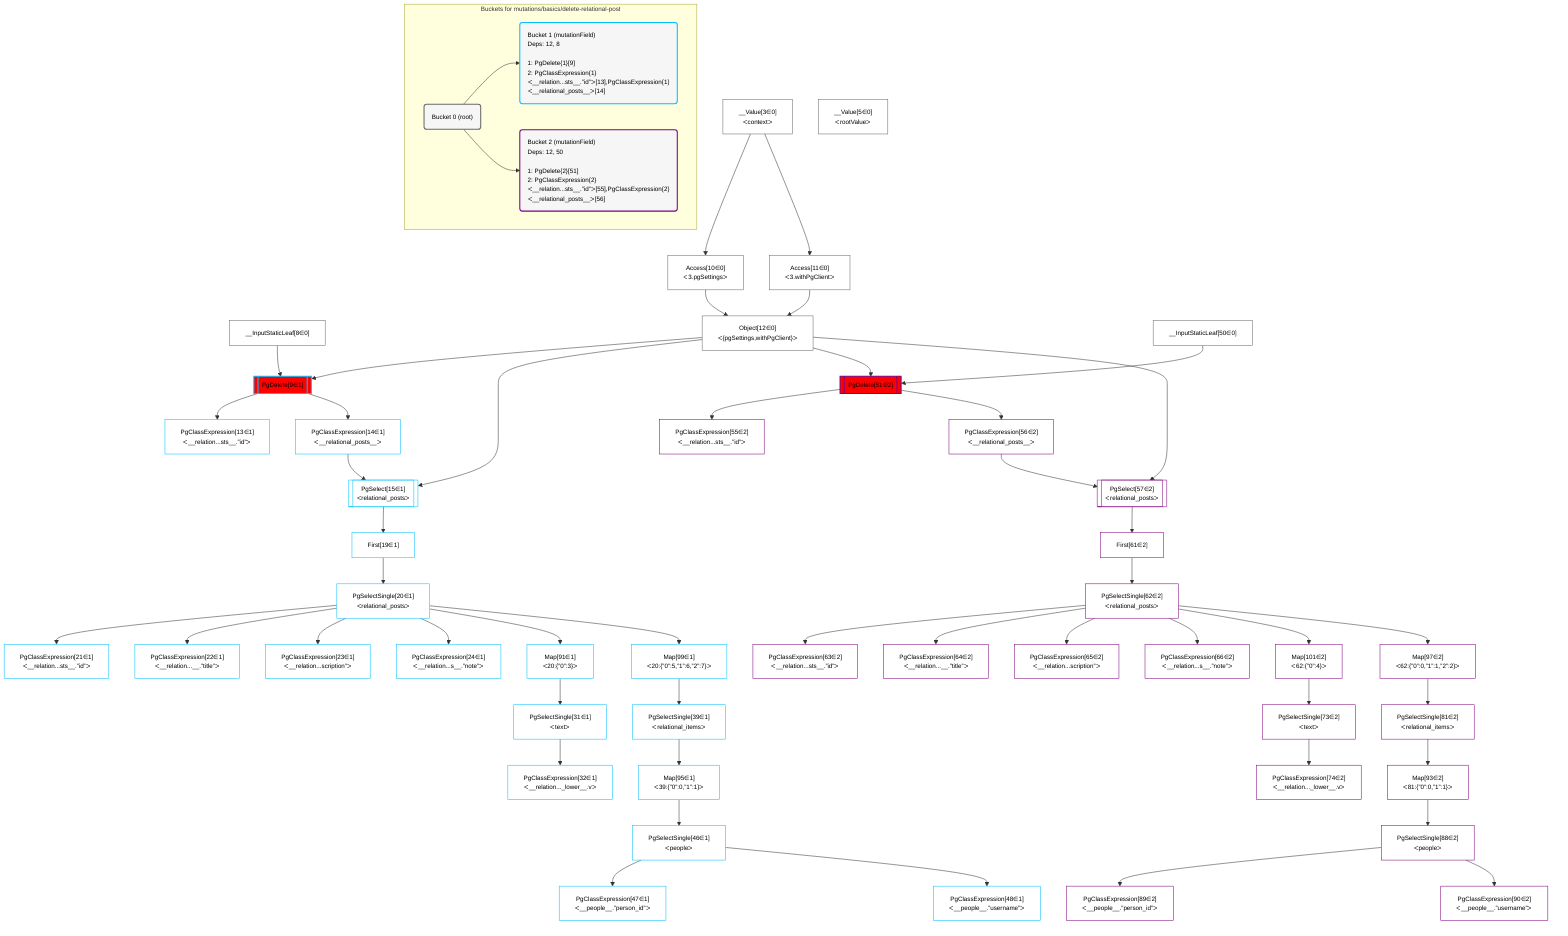 %%{init: {'themeVariables': { 'fontSize': '12px'}}}%%
graph TD
    classDef path fill:#eee,stroke:#000,color:#000
    classDef plan fill:#fff,stroke-width:1px,color:#000
    classDef itemplan fill:#fff,stroke-width:2px,color:#000
    classDef sideeffectplan fill:#f00,stroke-width:2px,color:#000
    classDef bucket fill:#f6f6f6,color:#000,stroke-width:2px,text-align:left


    %% define steps
    __Value3["__Value[3∈0]<br />ᐸcontextᐳ"]:::plan
    __Value5["__Value[5∈0]<br />ᐸrootValueᐳ"]:::plan
    __InputStaticLeaf8["__InputStaticLeaf[8∈0]"]:::plan
    Access10["Access[10∈0]<br />ᐸ3.pgSettingsᐳ"]:::plan
    Access11["Access[11∈0]<br />ᐸ3.withPgClientᐳ"]:::plan
    Object12["Object[12∈0]<br />ᐸ{pgSettings,withPgClient}ᐳ"]:::plan
    PgDelete9[["PgDelete[9∈1]"]]:::sideeffectplan
    PgClassExpression13["PgClassExpression[13∈1]<br />ᐸ__relation...sts__.”id”ᐳ"]:::plan
    PgClassExpression14["PgClassExpression[14∈1]<br />ᐸ__relational_posts__ᐳ"]:::plan
    PgSelect15[["PgSelect[15∈1]<br />ᐸrelational_postsᐳ"]]:::plan
    First19["First[19∈1]"]:::plan
    PgSelectSingle20["PgSelectSingle[20∈1]<br />ᐸrelational_postsᐳ"]:::plan
    PgClassExpression21["PgClassExpression[21∈1]<br />ᐸ__relation...sts__.”id”ᐳ"]:::plan
    PgClassExpression22["PgClassExpression[22∈1]<br />ᐸ__relation...__.”title”ᐳ"]:::plan
    PgClassExpression23["PgClassExpression[23∈1]<br />ᐸ__relation...scription”ᐳ"]:::plan
    PgClassExpression24["PgClassExpression[24∈1]<br />ᐸ__relation...s__.”note”ᐳ"]:::plan
    Map91["Map[91∈1]<br />ᐸ20:{”0”:3}ᐳ"]:::plan
    PgSelectSingle31["PgSelectSingle[31∈1]<br />ᐸtextᐳ"]:::plan
    PgClassExpression32["PgClassExpression[32∈1]<br />ᐸ__relation..._lower__.vᐳ"]:::plan
    Map99["Map[99∈1]<br />ᐸ20:{”0”:5,”1”:6,”2”:7}ᐳ"]:::plan
    PgSelectSingle39["PgSelectSingle[39∈1]<br />ᐸrelational_itemsᐳ"]:::plan
    Map95["Map[95∈1]<br />ᐸ39:{”0”:0,”1”:1}ᐳ"]:::plan
    PgSelectSingle46["PgSelectSingle[46∈1]<br />ᐸpeopleᐳ"]:::plan
    PgClassExpression47["PgClassExpression[47∈1]<br />ᐸ__people__.”person_id”ᐳ"]:::plan
    PgClassExpression48["PgClassExpression[48∈1]<br />ᐸ__people__.”username”ᐳ"]:::plan
    __InputStaticLeaf50["__InputStaticLeaf[50∈0]"]:::plan
    PgDelete51[["PgDelete[51∈2]"]]:::sideeffectplan
    PgClassExpression55["PgClassExpression[55∈2]<br />ᐸ__relation...sts__.”id”ᐳ"]:::plan
    PgClassExpression56["PgClassExpression[56∈2]<br />ᐸ__relational_posts__ᐳ"]:::plan
    PgSelect57[["PgSelect[57∈2]<br />ᐸrelational_postsᐳ"]]:::plan
    First61["First[61∈2]"]:::plan
    PgSelectSingle62["PgSelectSingle[62∈2]<br />ᐸrelational_postsᐳ"]:::plan
    PgClassExpression63["PgClassExpression[63∈2]<br />ᐸ__relation...sts__.”id”ᐳ"]:::plan
    PgClassExpression64["PgClassExpression[64∈2]<br />ᐸ__relation...__.”title”ᐳ"]:::plan
    PgClassExpression65["PgClassExpression[65∈2]<br />ᐸ__relation...scription”ᐳ"]:::plan
    PgClassExpression66["PgClassExpression[66∈2]<br />ᐸ__relation...s__.”note”ᐳ"]:::plan
    Map101["Map[101∈2]<br />ᐸ62:{”0”:4}ᐳ"]:::plan
    PgSelectSingle73["PgSelectSingle[73∈2]<br />ᐸtextᐳ"]:::plan
    PgClassExpression74["PgClassExpression[74∈2]<br />ᐸ__relation..._lower__.vᐳ"]:::plan
    Map97["Map[97∈2]<br />ᐸ62:{”0”:0,”1”:1,”2”:2}ᐳ"]:::plan
    PgSelectSingle81["PgSelectSingle[81∈2]<br />ᐸrelational_itemsᐳ"]:::plan
    Map93["Map[93∈2]<br />ᐸ81:{”0”:0,”1”:1}ᐳ"]:::plan
    PgSelectSingle88["PgSelectSingle[88∈2]<br />ᐸpeopleᐳ"]:::plan
    PgClassExpression89["PgClassExpression[89∈2]<br />ᐸ__people__.”person_id”ᐳ"]:::plan
    PgClassExpression90["PgClassExpression[90∈2]<br />ᐸ__people__.”username”ᐳ"]:::plan

    %% plan dependencies
    __Value3 --> Access10
    __Value3 --> Access11
    Access10 & Access11 --> Object12
    Object12 & __InputStaticLeaf8 --> PgDelete9
    PgDelete9 --> PgClassExpression13
    PgDelete9 --> PgClassExpression14
    Object12 & PgClassExpression14 --> PgSelect15
    PgSelect15 --> First19
    First19 --> PgSelectSingle20
    PgSelectSingle20 --> PgClassExpression21
    PgSelectSingle20 --> PgClassExpression22
    PgSelectSingle20 --> PgClassExpression23
    PgSelectSingle20 --> PgClassExpression24
    PgSelectSingle20 --> Map91
    Map91 --> PgSelectSingle31
    PgSelectSingle31 --> PgClassExpression32
    PgSelectSingle20 --> Map99
    Map99 --> PgSelectSingle39
    PgSelectSingle39 --> Map95
    Map95 --> PgSelectSingle46
    PgSelectSingle46 --> PgClassExpression47
    PgSelectSingle46 --> PgClassExpression48
    Object12 & __InputStaticLeaf50 --> PgDelete51
    PgDelete51 --> PgClassExpression55
    PgDelete51 --> PgClassExpression56
    Object12 & PgClassExpression56 --> PgSelect57
    PgSelect57 --> First61
    First61 --> PgSelectSingle62
    PgSelectSingle62 --> PgClassExpression63
    PgSelectSingle62 --> PgClassExpression64
    PgSelectSingle62 --> PgClassExpression65
    PgSelectSingle62 --> PgClassExpression66
    PgSelectSingle62 --> Map101
    Map101 --> PgSelectSingle73
    PgSelectSingle73 --> PgClassExpression74
    PgSelectSingle62 --> Map97
    Map97 --> PgSelectSingle81
    PgSelectSingle81 --> Map93
    Map93 --> PgSelectSingle88
    PgSelectSingle88 --> PgClassExpression89
    PgSelectSingle88 --> PgClassExpression90

    subgraph "Buckets for mutations/basics/delete-relational-post"
    Bucket0("Bucket 0 (root)"):::bucket
    classDef bucket0 stroke:#696969
    class Bucket0,__Value3,__Value5,__InputStaticLeaf8,Access10,Access11,Object12,__InputStaticLeaf50 bucket0
    Bucket1("Bucket 1 (mutationField)<br />Deps: 12, 8<br /><br />1: PgDelete{1}[9]<br />2: PgClassExpression{1}ᐸ__relation...sts__.”id”ᐳ[13],PgClassExpression{1}ᐸ__relational_posts__ᐳ[14]"):::bucket
    classDef bucket1 stroke:#00bfff
    class Bucket1,PgDelete9,PgClassExpression13,PgClassExpression14,PgSelect15,First19,PgSelectSingle20,PgClassExpression21,PgClassExpression22,PgClassExpression23,PgClassExpression24,PgSelectSingle31,PgClassExpression32,PgSelectSingle39,PgSelectSingle46,PgClassExpression47,PgClassExpression48,Map91,Map95,Map99 bucket1
    Bucket2("Bucket 2 (mutationField)<br />Deps: 12, 50<br /><br />1: PgDelete{2}[51]<br />2: PgClassExpression{2}ᐸ__relation...sts__.”id”ᐳ[55],PgClassExpression{2}ᐸ__relational_posts__ᐳ[56]"):::bucket
    classDef bucket2 stroke:#7f007f
    class Bucket2,PgDelete51,PgClassExpression55,PgClassExpression56,PgSelect57,First61,PgSelectSingle62,PgClassExpression63,PgClassExpression64,PgClassExpression65,PgClassExpression66,PgSelectSingle73,PgClassExpression74,PgSelectSingle81,PgSelectSingle88,PgClassExpression89,PgClassExpression90,Map93,Map97,Map101 bucket2
    Bucket0 --> Bucket1 & Bucket2
    end